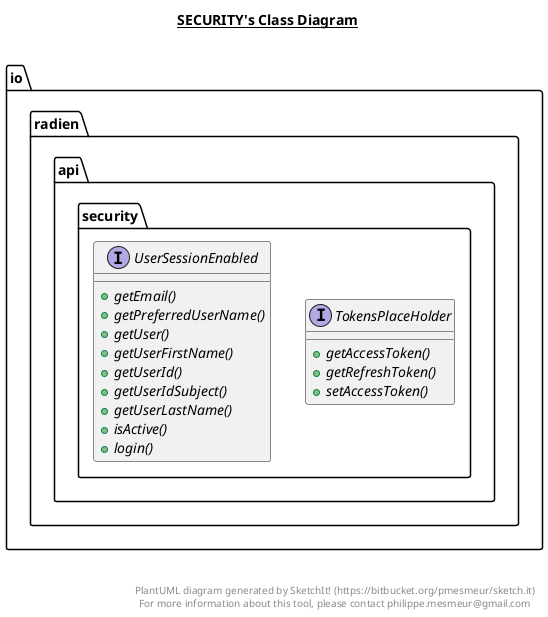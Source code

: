 @startuml

title __SECURITY's Class Diagram__\n

  namespace io.radien.api {
    namespace security {
      interface io.radien.api.security.TokensPlaceHolder {
          {abstract} + getAccessToken()
          {abstract} + getRefreshToken()
          {abstract} + setAccessToken()
      }
    }
  }
  

  namespace io.radien.api {
    namespace security {
      interface io.radien.api.security.UserSessionEnabled {
          {abstract} + getEmail()
          {abstract} + getPreferredUserName()
          {abstract} + getUser()
          {abstract} + getUserFirstName()
          {abstract} + getUserId()
          {abstract} + getUserIdSubject()
          {abstract} + getUserLastName()
          {abstract} + isActive()
          {abstract} + login()
      }
    }
  }
  



right footer


PlantUML diagram generated by SketchIt! (https://bitbucket.org/pmesmeur/sketch.it)
For more information about this tool, please contact philippe.mesmeur@gmail.com
endfooter

@enduml
